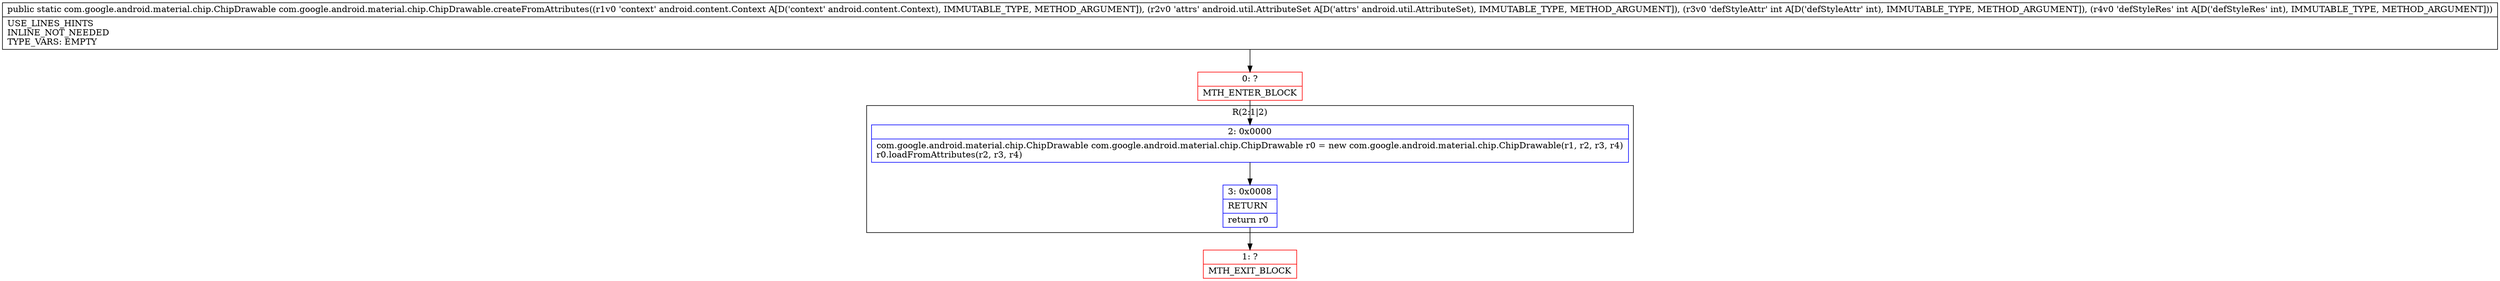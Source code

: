 digraph "CFG forcom.google.android.material.chip.ChipDrawable.createFromAttributes(Landroid\/content\/Context;Landroid\/util\/AttributeSet;II)Lcom\/google\/android\/material\/chip\/ChipDrawable;" {
subgraph cluster_Region_1431084012 {
label = "R(2:1|2)";
node [shape=record,color=blue];
Node_2 [shape=record,label="{2\:\ 0x0000|com.google.android.material.chip.ChipDrawable com.google.android.material.chip.ChipDrawable r0 = new com.google.android.material.chip.ChipDrawable(r1, r2, r3, r4)\lr0.loadFromAttributes(r2, r3, r4)\l}"];
Node_3 [shape=record,label="{3\:\ 0x0008|RETURN\l|return r0\l}"];
}
Node_0 [shape=record,color=red,label="{0\:\ ?|MTH_ENTER_BLOCK\l}"];
Node_1 [shape=record,color=red,label="{1\:\ ?|MTH_EXIT_BLOCK\l}"];
MethodNode[shape=record,label="{public static com.google.android.material.chip.ChipDrawable com.google.android.material.chip.ChipDrawable.createFromAttributes((r1v0 'context' android.content.Context A[D('context' android.content.Context), IMMUTABLE_TYPE, METHOD_ARGUMENT]), (r2v0 'attrs' android.util.AttributeSet A[D('attrs' android.util.AttributeSet), IMMUTABLE_TYPE, METHOD_ARGUMENT]), (r3v0 'defStyleAttr' int A[D('defStyleAttr' int), IMMUTABLE_TYPE, METHOD_ARGUMENT]), (r4v0 'defStyleRes' int A[D('defStyleRes' int), IMMUTABLE_TYPE, METHOD_ARGUMENT]))  | USE_LINES_HINTS\lINLINE_NOT_NEEDED\lTYPE_VARS: EMPTY\l}"];
MethodNode -> Node_0;Node_2 -> Node_3;
Node_3 -> Node_1;
Node_0 -> Node_2;
}

